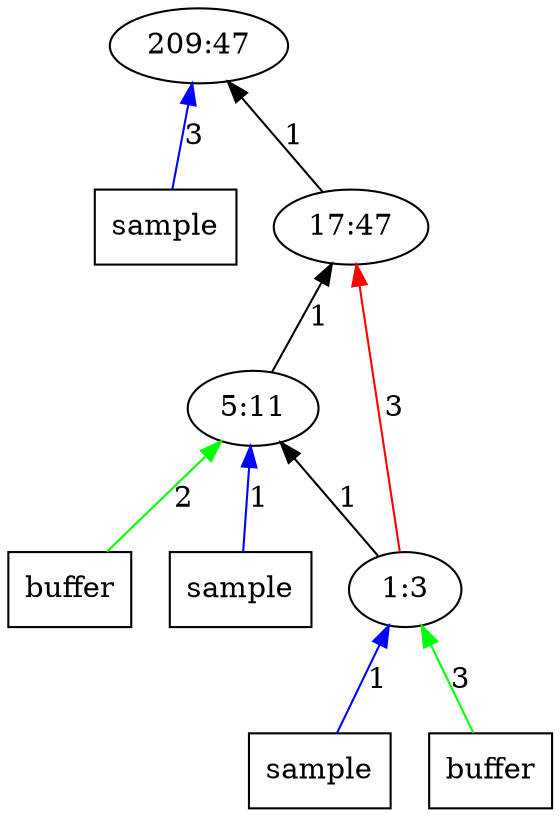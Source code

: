 digraph Tree{
	rankdir="BT"
	x11 -> 1 [label = "3", color = "blue"];
	x11 [label = "sample", shape = "box"];
	1 [label = "209:47"];
	2 -> 1 [label = "1", color = "black"];
	2 [label = "17:47"];
	3 -> 2 [label = "1", color = "black"];
	x32 -> 3 [label = "2", color = "green"];
	x32 [label = "buffer", shape = "box"];
	x31 -> 3 [label = "1", color = "blue"];
	x31 [label = "sample", shape = "box"];
	3 [label = "5:11"];
	4 -> 2 [label = "3", color = "red"];
	4 -> 3 [label = "1", color = "black"];
	x41 -> 4 [label = "1", color = "blue"];
	x41 [label = "sample", shape = "box"];
	x42 -> 4 [label = "3", color = "green"];
	x42 [label = "buffer", shape = "box"];
	4 [label = "1:3"];
}

